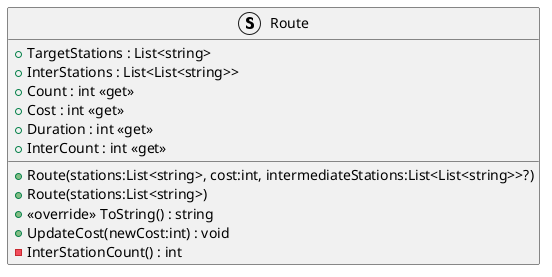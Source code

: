 @startuml
struct Route {
    + TargetStations : List<string>
    + InterStations : List<List<string>>
    + Count : int <<get>>
    + Cost : int <<get>>
    + Duration : int <<get>>
    + Route(stations:List<string>, cost:int, intermediateStations:List<List<string>>?)
    + Route(stations:List<string>)
    + <<override>> ToString() : string
    + UpdateCost(newCost:int) : void
    - InterStationCount() : int
    + InterCount : int <<get>>
}
@enduml

